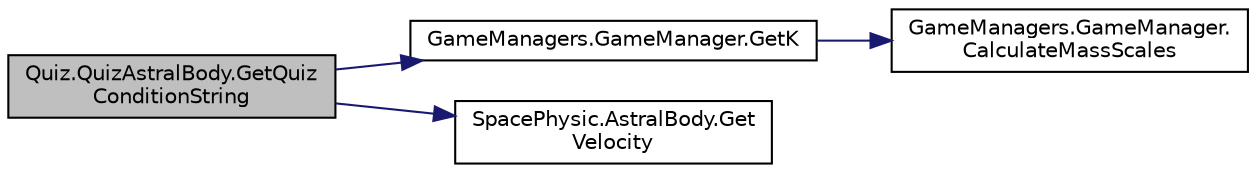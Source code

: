 digraph "Quiz.QuizAstralBody.GetQuizConditionString"
{
 // INTERACTIVE_SVG=YES
 // LATEX_PDF_SIZE
  edge [fontname="Helvetica",fontsize="10",labelfontname="Helvetica",labelfontsize="10"];
  node [fontname="Helvetica",fontsize="10",shape=record];
  rankdir="LR";
  Node1 [label="Quiz.QuizAstralBody.GetQuiz\lConditionString",height=0.2,width=0.4,color="black", fillcolor="grey75", style="filled", fontcolor="black",tooltip="获取星球条件文本"];
  Node1 -> Node2 [color="midnightblue",fontsize="10",style="solid",fontname="Helvetica"];
  Node2 [label="GameManagers.GameManager.GetK",height=0.2,width=0.4,color="black", fillcolor="white", style="filled",URL="$class_game_managers_1_1_game_manager.html#abeec4915d581418a152b1a07848333cd",tooltip="获取缩放系数"];
  Node2 -> Node3 [color="midnightblue",fontsize="10",style="solid",fontname="Helvetica"];
  Node3 [label="GameManagers.GameManager.\lCalculateMassScales",height=0.2,width=0.4,color="black", fillcolor="white", style="filled",URL="$class_game_managers_1_1_game_manager.html#ab809f66044771ece537c01978381610f",tooltip="计算质量缩放"];
  Node1 -> Node4 [color="midnightblue",fontsize="10",style="solid",fontname="Helvetica"];
  Node4 [label="SpacePhysic.AstralBody.Get\lVelocity",height=0.2,width=0.4,color="black", fillcolor="white", style="filled",URL="$class_space_physic_1_1_astral_body.html#a49a47294cf00916a50c42a62cda119f0",tooltip=" "];
}
